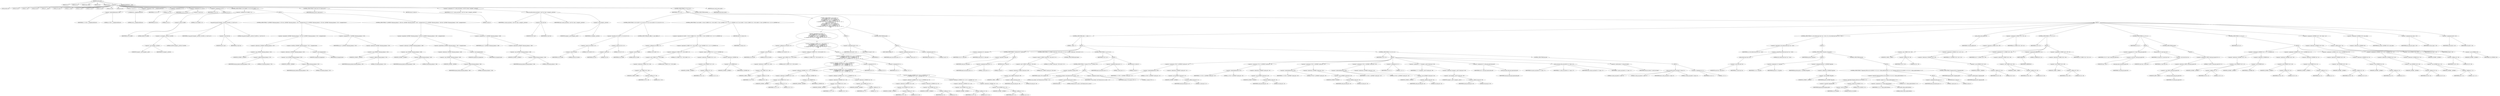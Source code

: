 digraph cache_insert {  
"1000114" [label = "(METHOD,cache_insert)" ]
"1000115" [label = "(PARAM,int a1)" ]
"1000116" [label = "(PARAM,int a2)" ]
"1000117" [label = "(PARAM,time_t time1)" ]
"1000118" [label = "(PARAM,int a4)" ]
"1000119" [label = "(PARAM,int a5)" ]
"1000120" [label = "(BLOCK,,)" ]
"1000121" [label = "(LOCAL,result: int)" ]
"1000122" [label = "(LOCAL,v6: int)" ]
"1000123" [label = "(LOCAL,v7: int)" ]
"1000124" [label = "(LOCAL,v8: int)" ]
"1000125" [label = "(LOCAL,v9: __int16)" ]
"1000126" [label = "(LOCAL,v10: char *)" ]
"1000127" [label = "(LOCAL,v11: char)" ]
"1000128" [label = "(LOCAL,v12: int)" ]
"1000129" [label = "(LOCAL,v13: int)" ]
"1000130" [label = "(LOCAL,v14: int)" ]
"1000131" [label = "(LOCAL,v15: int)" ]
"1000132" [label = "(LOCAL,v16: int)" ]
"1000133" [label = "(LOCAL,v17: int [ 7 ])" ]
"1000134" [label = "(<operator>.assignment,v17[4] = __readgsdword(0x14u))" ]
"1000135" [label = "(<operator>.indirectIndexAccess,v17[4])" ]
"1000136" [label = "(IDENTIFIER,v17,v17[4] = __readgsdword(0x14u))" ]
"1000137" [label = "(LITERAL,4,v17[4] = __readgsdword(0x14u))" ]
"1000138" [label = "(__readgsdword,__readgsdword(0x14u))" ]
"1000139" [label = "(LITERAL,0x14u,__readgsdword(0x14u))" ]
"1000140" [label = "(<operator>.assignment,v12 = 0)" ]
"1000141" [label = "(IDENTIFIER,v12,v12 = 0)" ]
"1000142" [label = "(LITERAL,0,v12 = 0)" ]
"1000143" [label = "(<operator>.assignment,v13 = a5 & 4)" ]
"1000144" [label = "(IDENTIFIER,v13,v13 = a5 & 4)" ]
"1000145" [label = "(<operator>.and,a5 & 4)" ]
"1000146" [label = "(IDENTIFIER,a5,a5 & 4)" ]
"1000147" [label = "(LITERAL,4,a5 & 4)" ]
"1000148" [label = "(<operator>.assignment,v14 = 0)" ]
"1000149" [label = "(IDENTIFIER,v14,v14 = 0)" ]
"1000150" [label = "(LITERAL,0,v14 = 0)" ]
"1000151" [label = "(CONTROL_STRUCTURE,if ( (a5 & 0x980) != 0 ),if ( (a5 & 0x980) != 0 ))" ]
"1000152" [label = "(<operator>.notEquals,(a5 & 0x980) != 0)" ]
"1000153" [label = "(<operator>.and,a5 & 0x980)" ]
"1000154" [label = "(IDENTIFIER,a5,a5 & 0x980)" ]
"1000155" [label = "(LITERAL,0x980,a5 & 0x980)" ]
"1000156" [label = "(LITERAL,0,(a5 & 0x980) != 0)" ]
"1000157" [label = "(BLOCK,,)" ]
"1000158" [label = "(log_query,log_query((unsigned __int16)a5 | 0x10000, a1, (void *)a2, 0))" ]
"1000159" [label = "(<operator>.or,(unsigned __int16)a5 | 0x10000)" ]
"1000160" [label = "(<operator>.cast,(unsigned __int16)a5)" ]
"1000161" [label = "(UNKNOWN,unsigned __int16,unsigned __int16)" ]
"1000162" [label = "(IDENTIFIER,a5,(unsigned __int16)a5)" ]
"1000163" [label = "(LITERAL,0x10000,(unsigned __int16)a5 | 0x10000)" ]
"1000164" [label = "(IDENTIFIER,a1,log_query((unsigned __int16)a5 | 0x10000, a1, (void *)a2, 0))" ]
"1000165" [label = "(<operator>.cast,(void *)a2)" ]
"1000166" [label = "(UNKNOWN,void *,void *)" ]
"1000167" [label = "(IDENTIFIER,a2,(void *)a2)" ]
"1000168" [label = "(LITERAL,0,log_query((unsigned __int16)a5 | 0x10000, a1, (void *)a2, 0))" ]
"1000169" [label = "(CONTROL_STRUCTURE,if ( *(_DWORD *)(dnsmasq_daemon + 252) && *(_DWORD *)(dnsmasq_daemon + 252) < (unsigned int)a4 ),if ( *(_DWORD *)(dnsmasq_daemon + 252) && *(_DWORD *)(dnsmasq_daemon + 252) < (unsigned int)a4 ))" ]
"1000170" [label = "(<operator>.logicalAnd,*(_DWORD *)(dnsmasq_daemon + 252) && *(_DWORD *)(dnsmasq_daemon + 252) < (unsigned int)a4)" ]
"1000171" [label = "(<operator>.indirection,*(_DWORD *)(dnsmasq_daemon + 252))" ]
"1000172" [label = "(<operator>.cast,(_DWORD *)(dnsmasq_daemon + 252))" ]
"1000173" [label = "(UNKNOWN,_DWORD *,_DWORD *)" ]
"1000174" [label = "(<operator>.addition,dnsmasq_daemon + 252)" ]
"1000175" [label = "(IDENTIFIER,dnsmasq_daemon,dnsmasq_daemon + 252)" ]
"1000176" [label = "(LITERAL,252,dnsmasq_daemon + 252)" ]
"1000177" [label = "(<operator>.lessThan,*(_DWORD *)(dnsmasq_daemon + 252) < (unsigned int)a4)" ]
"1000178" [label = "(<operator>.indirection,*(_DWORD *)(dnsmasq_daemon + 252))" ]
"1000179" [label = "(<operator>.cast,(_DWORD *)(dnsmasq_daemon + 252))" ]
"1000180" [label = "(UNKNOWN,_DWORD *,_DWORD *)" ]
"1000181" [label = "(<operator>.addition,dnsmasq_daemon + 252)" ]
"1000182" [label = "(IDENTIFIER,dnsmasq_daemon,dnsmasq_daemon + 252)" ]
"1000183" [label = "(LITERAL,252,dnsmasq_daemon + 252)" ]
"1000184" [label = "(<operator>.cast,(unsigned int)a4)" ]
"1000185" [label = "(UNKNOWN,unsigned int,unsigned int)" ]
"1000186" [label = "(IDENTIFIER,a4,(unsigned int)a4)" ]
"1000187" [label = "(<operator>.assignment,a4 = *(_DWORD *)(dnsmasq_daemon + 252))" ]
"1000188" [label = "(IDENTIFIER,a4,a4 = *(_DWORD *)(dnsmasq_daemon + 252))" ]
"1000189" [label = "(<operator>.indirection,*(_DWORD *)(dnsmasq_daemon + 252))" ]
"1000190" [label = "(<operator>.cast,(_DWORD *)(dnsmasq_daemon + 252))" ]
"1000191" [label = "(UNKNOWN,_DWORD *,_DWORD *)" ]
"1000192" [label = "(<operator>.addition,dnsmasq_daemon + 252)" ]
"1000193" [label = "(IDENTIFIER,dnsmasq_daemon,dnsmasq_daemon + 252)" ]
"1000194" [label = "(LITERAL,252,dnsmasq_daemon + 252)" ]
"1000195" [label = "(CONTROL_STRUCTURE,if ( *(_DWORD *)(dnsmasq_daemon + 248) && *(_DWORD *)(dnsmasq_daemon + 248) > (unsigned int)a4 ),if ( *(_DWORD *)(dnsmasq_daemon + 248) && *(_DWORD *)(dnsmasq_daemon + 248) > (unsigned int)a4 ))" ]
"1000196" [label = "(<operator>.logicalAnd,*(_DWORD *)(dnsmasq_daemon + 248) && *(_DWORD *)(dnsmasq_daemon + 248) > (unsigned int)a4)" ]
"1000197" [label = "(<operator>.indirection,*(_DWORD *)(dnsmasq_daemon + 248))" ]
"1000198" [label = "(<operator>.cast,(_DWORD *)(dnsmasq_daemon + 248))" ]
"1000199" [label = "(UNKNOWN,_DWORD *,_DWORD *)" ]
"1000200" [label = "(<operator>.addition,dnsmasq_daemon + 248)" ]
"1000201" [label = "(IDENTIFIER,dnsmasq_daemon,dnsmasq_daemon + 248)" ]
"1000202" [label = "(LITERAL,248,dnsmasq_daemon + 248)" ]
"1000203" [label = "(<operator>.greaterThan,*(_DWORD *)(dnsmasq_daemon + 248) > (unsigned int)a4)" ]
"1000204" [label = "(<operator>.indirection,*(_DWORD *)(dnsmasq_daemon + 248))" ]
"1000205" [label = "(<operator>.cast,(_DWORD *)(dnsmasq_daemon + 248))" ]
"1000206" [label = "(UNKNOWN,_DWORD *,_DWORD *)" ]
"1000207" [label = "(<operator>.addition,dnsmasq_daemon + 248)" ]
"1000208" [label = "(IDENTIFIER,dnsmasq_daemon,dnsmasq_daemon + 248)" ]
"1000209" [label = "(LITERAL,248,dnsmasq_daemon + 248)" ]
"1000210" [label = "(<operator>.cast,(unsigned int)a4)" ]
"1000211" [label = "(UNKNOWN,unsigned int,unsigned int)" ]
"1000212" [label = "(IDENTIFIER,a4,(unsigned int)a4)" ]
"1000213" [label = "(<operator>.assignment,a4 = *(_DWORD *)(dnsmasq_daemon + 248))" ]
"1000214" [label = "(IDENTIFIER,a4,a4 = *(_DWORD *)(dnsmasq_daemon + 248))" ]
"1000215" [label = "(<operator>.indirection,*(_DWORD *)(dnsmasq_daemon + 248))" ]
"1000216" [label = "(<operator>.cast,(_DWORD *)(dnsmasq_daemon + 248))" ]
"1000217" [label = "(UNKNOWN,_DWORD *,_DWORD *)" ]
"1000218" [label = "(<operator>.addition,dnsmasq_daemon + 248)" ]
"1000219" [label = "(IDENTIFIER,dnsmasq_daemon,dnsmasq_daemon + 248)" ]
"1000220" [label = "(LITERAL,248,dnsmasq_daemon + 248)" ]
"1000221" [label = "(CONTROL_STRUCTURE,if ( insert_error ),if ( insert_error ))" ]
"1000222" [label = "(IDENTIFIER,insert_error,if ( insert_error ))" ]
"1000223" [label = "(RETURN,return 0;,return 0;)" ]
"1000224" [label = "(LITERAL,0,return 0;)" ]
"1000225" [label = "(<operator>.assignment,v15 = cache_scan_free(a1, (void *)a2, time1, (unsigned __int16)a5))" ]
"1000226" [label = "(IDENTIFIER,v15,v15 = cache_scan_free(a1, (void *)a2, time1, (unsigned __int16)a5))" ]
"1000227" [label = "(cache_scan_free,cache_scan_free(a1, (void *)a2, time1, (unsigned __int16)a5))" ]
"1000228" [label = "(IDENTIFIER,a1,cache_scan_free(a1, (void *)a2, time1, (unsigned __int16)a5))" ]
"1000229" [label = "(<operator>.cast,(void *)a2)" ]
"1000230" [label = "(UNKNOWN,void *,void *)" ]
"1000231" [label = "(IDENTIFIER,a2,(void *)a2)" ]
"1000232" [label = "(IDENTIFIER,time1,cache_scan_free(a1, (void *)a2, time1, (unsigned __int16)a5))" ]
"1000233" [label = "(<operator>.cast,(unsigned __int16)a5)" ]
"1000234" [label = "(UNKNOWN,unsigned __int16,unsigned __int16)" ]
"1000235" [label = "(IDENTIFIER,a5,(unsigned __int16)a5)" ]
"1000236" [label = "(CONTROL_STRUCTURE,if ( v15 ),if ( v15 ))" ]
"1000237" [label = "(IDENTIFIER,v15,if ( v15 ))" ]
"1000238" [label = "(BLOCK,,)" ]
"1000239" [label = "(CONTROL_STRUCTURE,if ( (a5 & 0x180) == 0 || (a5 & 8) == 0 ),if ( (a5 & 0x180) == 0 || (a5 & 8) == 0 ))" ]
"1000240" [label = "(<operator>.logicalOr,(a5 & 0x180) == 0 || (a5 & 8) == 0)" ]
"1000241" [label = "(<operator>.equals,(a5 & 0x180) == 0)" ]
"1000242" [label = "(<operator>.and,a5 & 0x180)" ]
"1000243" [label = "(IDENTIFIER,a5,a5 & 0x180)" ]
"1000244" [label = "(LITERAL,0x180,a5 & 0x180)" ]
"1000245" [label = "(LITERAL,0,(a5 & 0x180) == 0)" ]
"1000246" [label = "(<operator>.equals,(a5 & 8) == 0)" ]
"1000247" [label = "(<operator>.and,a5 & 8)" ]
"1000248" [label = "(IDENTIFIER,a5,a5 & 8)" ]
"1000249" [label = "(LITERAL,8,a5 & 8)" ]
"1000250" [label = "(LITERAL,0,(a5 & 8) == 0)" ]
"1000251" [label = "(CONTROL_STRUCTURE,goto LABEL_27;,goto LABEL_27;)" ]
"1000252" [label = "(CONTROL_STRUCTURE,if ( (a5 & 0x80) != 0 && (*(_WORD *)(v15 + 36) & 0x80) != 0 && *(_DWORD *)(v15 + 12) == *(_DWORD *)a2 ),if ( (a5 & 0x80) != 0 && (*(_WORD *)(v15 + 36) & 0x80) != 0 && *(_DWORD *)(v15 + 12) == *(_DWORD *)a2 ))" ]
"1000253" [label = "(<operator>.logicalAnd,(a5 & 0x80) != 0 && (*(_WORD *)(v15 + 36) & 0x80) != 0 && *(_DWORD *)(v15 + 12) == *(_DWORD *)a2)" ]
"1000254" [label = "(<operator>.notEquals,(a5 & 0x80) != 0)" ]
"1000255" [label = "(<operator>.and,a5 & 0x80)" ]
"1000256" [label = "(IDENTIFIER,a5,a5 & 0x80)" ]
"1000257" [label = "(LITERAL,0x80,a5 & 0x80)" ]
"1000258" [label = "(LITERAL,0,(a5 & 0x80) != 0)" ]
"1000259" [label = "(<operator>.logicalAnd,(*(_WORD *)(v15 + 36) & 0x80) != 0 && *(_DWORD *)(v15 + 12) == *(_DWORD *)a2)" ]
"1000260" [label = "(<operator>.notEquals,(*(_WORD *)(v15 + 36) & 0x80) != 0)" ]
"1000261" [label = "(<operator>.and,*(_WORD *)(v15 + 36) & 0x80)" ]
"1000262" [label = "(<operator>.indirection,*(_WORD *)(v15 + 36))" ]
"1000263" [label = "(<operator>.cast,(_WORD *)(v15 + 36))" ]
"1000264" [label = "(UNKNOWN,_WORD *,_WORD *)" ]
"1000265" [label = "(<operator>.addition,v15 + 36)" ]
"1000266" [label = "(IDENTIFIER,v15,v15 + 36)" ]
"1000267" [label = "(LITERAL,36,v15 + 36)" ]
"1000268" [label = "(LITERAL,0x80,*(_WORD *)(v15 + 36) & 0x80)" ]
"1000269" [label = "(LITERAL,0,(*(_WORD *)(v15 + 36) & 0x80) != 0)" ]
"1000270" [label = "(<operator>.equals,*(_DWORD *)(v15 + 12) == *(_DWORD *)a2)" ]
"1000271" [label = "(<operator>.indirection,*(_DWORD *)(v15 + 12))" ]
"1000272" [label = "(<operator>.cast,(_DWORD *)(v15 + 12))" ]
"1000273" [label = "(UNKNOWN,_DWORD *,_DWORD *)" ]
"1000274" [label = "(<operator>.addition,v15 + 12)" ]
"1000275" [label = "(IDENTIFIER,v15,v15 + 12)" ]
"1000276" [label = "(LITERAL,12,v15 + 12)" ]
"1000277" [label = "(<operator>.indirection,*(_DWORD *)a2)" ]
"1000278" [label = "(<operator>.cast,(_DWORD *)a2)" ]
"1000279" [label = "(UNKNOWN,_DWORD *,_DWORD *)" ]
"1000280" [label = "(IDENTIFIER,a2,(_DWORD *)a2)" ]
"1000281" [label = "(RETURN,return v15;,return v15;)" ]
"1000282" [label = "(IDENTIFIER,v15,return v15;)" ]
"1000283" [label = "(CONTROL_STRUCTURE,if ( (a5 & 0x100) != 0\n      && (*(_WORD *)(v15 + 36) & 0x100) != 0\n      && (*(_DWORD *)(v15 + 12) != *(_DWORD *)a2\n       || *(_DWORD *)(v15 + 16) != *(_DWORD *)(a2 + 4)\n       || *(_DWORD *)(v15 + 20) != *(_DWORD *)(a2 + 8)\n       || *(_DWORD *)(v15 + 24) != *(_DWORD *)(a2 + 12) ? (v6 = 0) : (v6 = 1),\n          v6) ),if ( (a5 & 0x100) != 0\n      && (*(_WORD *)(v15 + 36) & 0x100) != 0\n      && (*(_DWORD *)(v15 + 12) != *(_DWORD *)a2\n       || *(_DWORD *)(v15 + 16) != *(_DWORD *)(a2 + 4)\n       || *(_DWORD *)(v15 + 20) != *(_DWORD *)(a2 + 8)\n       || *(_DWORD *)(v15 + 24) != *(_DWORD *)(a2 + 12) ? (v6 = 0) : (v6 = 1),\n          v6) ))" ]
"1000284" [label = "(<operator>.logicalAnd,(a5 & 0x100) != 0\n      && (*(_WORD *)(v15 + 36) & 0x100) != 0\n      && (*(_DWORD *)(v15 + 12) != *(_DWORD *)a2\n       || *(_DWORD *)(v15 + 16) != *(_DWORD *)(a2 + 4)\n       || *(_DWORD *)(v15 + 20) != *(_DWORD *)(a2 + 8)\n       || *(_DWORD *)(v15 + 24) != *(_DWORD *)(a2 + 12) ? (v6 = 0) : (v6 = 1),\n          v6))" ]
"1000285" [label = "(<operator>.notEquals,(a5 & 0x100) != 0)" ]
"1000286" [label = "(<operator>.and,a5 & 0x100)" ]
"1000287" [label = "(IDENTIFIER,a5,a5 & 0x100)" ]
"1000288" [label = "(LITERAL,0x100,a5 & 0x100)" ]
"1000289" [label = "(LITERAL,0,(a5 & 0x100) != 0)" ]
"1000290" [label = "(<operator>.logicalAnd,(*(_WORD *)(v15 + 36) & 0x100) != 0\n      && (*(_DWORD *)(v15 + 12) != *(_DWORD *)a2\n       || *(_DWORD *)(v15 + 16) != *(_DWORD *)(a2 + 4)\n       || *(_DWORD *)(v15 + 20) != *(_DWORD *)(a2 + 8)\n       || *(_DWORD *)(v15 + 24) != *(_DWORD *)(a2 + 12) ? (v6 = 0) : (v6 = 1),\n          v6))" ]
"1000291" [label = "(<operator>.notEquals,(*(_WORD *)(v15 + 36) & 0x100) != 0)" ]
"1000292" [label = "(<operator>.and,*(_WORD *)(v15 + 36) & 0x100)" ]
"1000293" [label = "(<operator>.indirection,*(_WORD *)(v15 + 36))" ]
"1000294" [label = "(<operator>.cast,(_WORD *)(v15 + 36))" ]
"1000295" [label = "(UNKNOWN,_WORD *,_WORD *)" ]
"1000296" [label = "(<operator>.addition,v15 + 36)" ]
"1000297" [label = "(IDENTIFIER,v15,v15 + 36)" ]
"1000298" [label = "(LITERAL,36,v15 + 36)" ]
"1000299" [label = "(LITERAL,0x100,*(_WORD *)(v15 + 36) & 0x100)" ]
"1000300" [label = "(LITERAL,0,(*(_WORD *)(v15 + 36) & 0x100) != 0)" ]
"1000301" [label = "(BLOCK,,)" ]
"1000302" [label = "(<operator>.conditional,*(_DWORD *)(v15 + 12) != *(_DWORD *)a2\n       || *(_DWORD *)(v15 + 16) != *(_DWORD *)(a2 + 4)\n       || *(_DWORD *)(v15 + 20) != *(_DWORD *)(a2 + 8)\n       || *(_DWORD *)(v15 + 24) != *(_DWORD *)(a2 + 12) ? (v6 = 0) : (v6 = 1))" ]
"1000303" [label = "(<operator>.logicalOr,*(_DWORD *)(v15 + 12) != *(_DWORD *)a2\n       || *(_DWORD *)(v15 + 16) != *(_DWORD *)(a2 + 4)\n       || *(_DWORD *)(v15 + 20) != *(_DWORD *)(a2 + 8)\n       || *(_DWORD *)(v15 + 24) != *(_DWORD *)(a2 + 12))" ]
"1000304" [label = "(<operator>.notEquals,*(_DWORD *)(v15 + 12) != *(_DWORD *)a2)" ]
"1000305" [label = "(<operator>.indirection,*(_DWORD *)(v15 + 12))" ]
"1000306" [label = "(<operator>.cast,(_DWORD *)(v15 + 12))" ]
"1000307" [label = "(UNKNOWN,_DWORD *,_DWORD *)" ]
"1000308" [label = "(<operator>.addition,v15 + 12)" ]
"1000309" [label = "(IDENTIFIER,v15,v15 + 12)" ]
"1000310" [label = "(LITERAL,12,v15 + 12)" ]
"1000311" [label = "(<operator>.indirection,*(_DWORD *)a2)" ]
"1000312" [label = "(<operator>.cast,(_DWORD *)a2)" ]
"1000313" [label = "(UNKNOWN,_DWORD *,_DWORD *)" ]
"1000314" [label = "(IDENTIFIER,a2,(_DWORD *)a2)" ]
"1000315" [label = "(<operator>.logicalOr,*(_DWORD *)(v15 + 16) != *(_DWORD *)(a2 + 4)\n       || *(_DWORD *)(v15 + 20) != *(_DWORD *)(a2 + 8)\n       || *(_DWORD *)(v15 + 24) != *(_DWORD *)(a2 + 12))" ]
"1000316" [label = "(<operator>.notEquals,*(_DWORD *)(v15 + 16) != *(_DWORD *)(a2 + 4))" ]
"1000317" [label = "(<operator>.indirection,*(_DWORD *)(v15 + 16))" ]
"1000318" [label = "(<operator>.cast,(_DWORD *)(v15 + 16))" ]
"1000319" [label = "(UNKNOWN,_DWORD *,_DWORD *)" ]
"1000320" [label = "(<operator>.addition,v15 + 16)" ]
"1000321" [label = "(IDENTIFIER,v15,v15 + 16)" ]
"1000322" [label = "(LITERAL,16,v15 + 16)" ]
"1000323" [label = "(<operator>.indirection,*(_DWORD *)(a2 + 4))" ]
"1000324" [label = "(<operator>.cast,(_DWORD *)(a2 + 4))" ]
"1000325" [label = "(UNKNOWN,_DWORD *,_DWORD *)" ]
"1000326" [label = "(<operator>.addition,a2 + 4)" ]
"1000327" [label = "(IDENTIFIER,a2,a2 + 4)" ]
"1000328" [label = "(LITERAL,4,a2 + 4)" ]
"1000329" [label = "(<operator>.logicalOr,*(_DWORD *)(v15 + 20) != *(_DWORD *)(a2 + 8)\n       || *(_DWORD *)(v15 + 24) != *(_DWORD *)(a2 + 12))" ]
"1000330" [label = "(<operator>.notEquals,*(_DWORD *)(v15 + 20) != *(_DWORD *)(a2 + 8))" ]
"1000331" [label = "(<operator>.indirection,*(_DWORD *)(v15 + 20))" ]
"1000332" [label = "(<operator>.cast,(_DWORD *)(v15 + 20))" ]
"1000333" [label = "(UNKNOWN,_DWORD *,_DWORD *)" ]
"1000334" [label = "(<operator>.addition,v15 + 20)" ]
"1000335" [label = "(IDENTIFIER,v15,v15 + 20)" ]
"1000336" [label = "(LITERAL,20,v15 + 20)" ]
"1000337" [label = "(<operator>.indirection,*(_DWORD *)(a2 + 8))" ]
"1000338" [label = "(<operator>.cast,(_DWORD *)(a2 + 8))" ]
"1000339" [label = "(UNKNOWN,_DWORD *,_DWORD *)" ]
"1000340" [label = "(<operator>.addition,a2 + 8)" ]
"1000341" [label = "(IDENTIFIER,a2,a2 + 8)" ]
"1000342" [label = "(LITERAL,8,a2 + 8)" ]
"1000343" [label = "(<operator>.notEquals,*(_DWORD *)(v15 + 24) != *(_DWORD *)(a2 + 12))" ]
"1000344" [label = "(<operator>.indirection,*(_DWORD *)(v15 + 24))" ]
"1000345" [label = "(<operator>.cast,(_DWORD *)(v15 + 24))" ]
"1000346" [label = "(UNKNOWN,_DWORD *,_DWORD *)" ]
"1000347" [label = "(<operator>.addition,v15 + 24)" ]
"1000348" [label = "(IDENTIFIER,v15,v15 + 24)" ]
"1000349" [label = "(LITERAL,24,v15 + 24)" ]
"1000350" [label = "(<operator>.indirection,*(_DWORD *)(a2 + 12))" ]
"1000351" [label = "(<operator>.cast,(_DWORD *)(a2 + 12))" ]
"1000352" [label = "(UNKNOWN,_DWORD *,_DWORD *)" ]
"1000353" [label = "(<operator>.addition,a2 + 12)" ]
"1000354" [label = "(IDENTIFIER,a2,a2 + 12)" ]
"1000355" [label = "(LITERAL,12,a2 + 12)" ]
"1000356" [label = "(<operator>.assignment,v6 = 0)" ]
"1000357" [label = "(IDENTIFIER,v6,v6 = 0)" ]
"1000358" [label = "(LITERAL,0,v6 = 0)" ]
"1000359" [label = "(<operator>.assignment,v6 = 1)" ]
"1000360" [label = "(IDENTIFIER,v6,v6 = 1)" ]
"1000361" [label = "(LITERAL,1,v6 = 1)" ]
"1000362" [label = "(IDENTIFIER,v6,)" ]
"1000363" [label = "(BLOCK,,)" ]
"1000364" [label = "(<operator>.assignment,result = v15)" ]
"1000365" [label = "(IDENTIFIER,result,result = v15)" ]
"1000366" [label = "(IDENTIFIER,v15,result = v15)" ]
"1000367" [label = "(CONTROL_STRUCTURE,else,else)" ]
"1000368" [label = "(BLOCK,,)" ]
"1000369" [label = "(JUMP_TARGET,LABEL_27)" ]
"1000370" [label = "(<operator>.assignment,insert_error = 1)" ]
"1000371" [label = "(IDENTIFIER,insert_error,insert_error = 1)" ]
"1000372" [label = "(LITERAL,1,insert_error = 1)" ]
"1000373" [label = "(<operator>.assignment,result = 0)" ]
"1000374" [label = "(IDENTIFIER,result,result = 0)" ]
"1000375" [label = "(LITERAL,0,result = 0)" ]
"1000376" [label = "(CONTROL_STRUCTURE,else,else)" ]
"1000377" [label = "(BLOCK,,)" ]
"1000378" [label = "(CONTROL_STRUCTURE,while ( 1 ),while ( 1 ))" ]
"1000379" [label = "(LITERAL,1,while ( 1 ))" ]
"1000380" [label = "(BLOCK,,)" ]
"1000381" [label = "(<operator>.assignment,v16 = cache_tail)" ]
"1000382" [label = "(IDENTIFIER,v16,v16 = cache_tail)" ]
"1000383" [label = "(IDENTIFIER,cache_tail,v16 = cache_tail)" ]
"1000384" [label = "(CONTROL_STRUCTURE,if ( !cache_tail ),if ( !cache_tail ))" ]
"1000385" [label = "(<operator>.logicalNot,!cache_tail)" ]
"1000386" [label = "(IDENTIFIER,cache_tail,!cache_tail)" ]
"1000387" [label = "(BLOCK,,)" ]
"1000388" [label = "(<operator>.assignment,insert_error = 1)" ]
"1000389" [label = "(IDENTIFIER,insert_error,insert_error = 1)" ]
"1000390" [label = "(LITERAL,1,insert_error = 1)" ]
"1000391" [label = "(RETURN,return 0;,return 0;)" ]
"1000392" [label = "(LITERAL,0,return 0;)" ]
"1000393" [label = "(CONTROL_STRUCTURE,if ( (*(_WORD *)(cache_tail + 36) & 0xC) == 0 ),if ( (*(_WORD *)(cache_tail + 36) & 0xC) == 0 ))" ]
"1000394" [label = "(<operator>.equals,(*(_WORD *)(cache_tail + 36) & 0xC) == 0)" ]
"1000395" [label = "(<operator>.and,*(_WORD *)(cache_tail + 36) & 0xC)" ]
"1000396" [label = "(<operator>.indirection,*(_WORD *)(cache_tail + 36))" ]
"1000397" [label = "(<operator>.cast,(_WORD *)(cache_tail + 36))" ]
"1000398" [label = "(UNKNOWN,_WORD *,_WORD *)" ]
"1000399" [label = "(<operator>.addition,cache_tail + 36)" ]
"1000400" [label = "(IDENTIFIER,cache_tail,cache_tail + 36)" ]
"1000401" [label = "(LITERAL,36,cache_tail + 36)" ]
"1000402" [label = "(LITERAL,0xC,*(_WORD *)(cache_tail + 36) & 0xC)" ]
"1000403" [label = "(LITERAL,0,(*(_WORD *)(cache_tail + 36) & 0xC) == 0)" ]
"1000404" [label = "(CONTROL_STRUCTURE,break;,break;)" ]
"1000405" [label = "(CONTROL_STRUCTURE,if ( v14 ),if ( v14 ))" ]
"1000406" [label = "(IDENTIFIER,v14,if ( v14 ))" ]
"1000407" [label = "(BLOCK,,)" ]
"1000408" [label = "(CONTROL_STRUCTURE,if ( !warned_7378 ),if ( !warned_7378 ))" ]
"1000409" [label = "(<operator>.logicalNot,!warned_7378)" ]
"1000410" [label = "(IDENTIFIER,warned_7378,!warned_7378)" ]
"1000411" [label = "(BLOCK,,)" ]
"1000412" [label = "(my_syslog,my_syslog(3, (int)\"Internal error in cache.\", v11))" ]
"1000413" [label = "(LITERAL,3,my_syslog(3, (int)\"Internal error in cache.\", v11))" ]
"1000414" [label = "(<operator>.cast,(int)\"Internal error in cache.\")" ]
"1000415" [label = "(UNKNOWN,int,int)" ]
"1000416" [label = "(LITERAL,\"Internal error in cache.\",(int)\"Internal error in cache.\")" ]
"1000417" [label = "(IDENTIFIER,v11,my_syslog(3, (int)\"Internal error in cache.\", v11))" ]
"1000418" [label = "(<operator>.assignment,warned_7378 = 1)" ]
"1000419" [label = "(IDENTIFIER,warned_7378,warned_7378 = 1)" ]
"1000420" [label = "(LITERAL,1,warned_7378 = 1)" ]
"1000421" [label = "(<operator>.assignment,insert_error = 1)" ]
"1000422" [label = "(IDENTIFIER,insert_error,insert_error = 1)" ]
"1000423" [label = "(LITERAL,1,insert_error = 1)" ]
"1000424" [label = "(RETURN,return 0;,return 0;)" ]
"1000425" [label = "(LITERAL,0,return 0;)" ]
"1000426" [label = "(CONTROL_STRUCTURE,if ( v13 ),if ( v13 ))" ]
"1000427" [label = "(IDENTIFIER,v13,if ( v13 ))" ]
"1000428" [label = "(BLOCK,,)" ]
"1000429" [label = "(<operator>.assignment,v17[0] = *(_DWORD *)(cache_tail + 12))" ]
"1000430" [label = "(<operator>.indirectIndexAccess,v17[0])" ]
"1000431" [label = "(IDENTIFIER,v17,v17[0] = *(_DWORD *)(cache_tail + 12))" ]
"1000432" [label = "(LITERAL,0,v17[0] = *(_DWORD *)(cache_tail + 12))" ]
"1000433" [label = "(<operator>.indirection,*(_DWORD *)(cache_tail + 12))" ]
"1000434" [label = "(<operator>.cast,(_DWORD *)(cache_tail + 12))" ]
"1000435" [label = "(UNKNOWN,_DWORD *,_DWORD *)" ]
"1000436" [label = "(<operator>.addition,cache_tail + 12)" ]
"1000437" [label = "(IDENTIFIER,cache_tail,cache_tail + 12)" ]
"1000438" [label = "(LITERAL,12,cache_tail + 12)" ]
"1000439" [label = "(<operator>.assignment,v17[1] = *(_DWORD *)(cache_tail + 16))" ]
"1000440" [label = "(<operator>.indirectIndexAccess,v17[1])" ]
"1000441" [label = "(IDENTIFIER,v17,v17[1] = *(_DWORD *)(cache_tail + 16))" ]
"1000442" [label = "(LITERAL,1,v17[1] = *(_DWORD *)(cache_tail + 16))" ]
"1000443" [label = "(<operator>.indirection,*(_DWORD *)(cache_tail + 16))" ]
"1000444" [label = "(<operator>.cast,(_DWORD *)(cache_tail + 16))" ]
"1000445" [label = "(UNKNOWN,_DWORD *,_DWORD *)" ]
"1000446" [label = "(<operator>.addition,cache_tail + 16)" ]
"1000447" [label = "(IDENTIFIER,cache_tail,cache_tail + 16)" ]
"1000448" [label = "(LITERAL,16,cache_tail + 16)" ]
"1000449" [label = "(<operator>.assignment,v17[2] = *(_DWORD *)(cache_tail + 20))" ]
"1000450" [label = "(<operator>.indirectIndexAccess,v17[2])" ]
"1000451" [label = "(IDENTIFIER,v17,v17[2] = *(_DWORD *)(cache_tail + 20))" ]
"1000452" [label = "(LITERAL,2,v17[2] = *(_DWORD *)(cache_tail + 20))" ]
"1000453" [label = "(<operator>.indirection,*(_DWORD *)(cache_tail + 20))" ]
"1000454" [label = "(<operator>.cast,(_DWORD *)(cache_tail + 20))" ]
"1000455" [label = "(UNKNOWN,_DWORD *,_DWORD *)" ]
"1000456" [label = "(<operator>.addition,cache_tail + 20)" ]
"1000457" [label = "(IDENTIFIER,cache_tail,cache_tail + 20)" ]
"1000458" [label = "(LITERAL,20,cache_tail + 20)" ]
"1000459" [label = "(<operator>.assignment,v17[3] = *(_DWORD *)(cache_tail + 24))" ]
"1000460" [label = "(<operator>.indirectIndexAccess,v17[3])" ]
"1000461" [label = "(IDENTIFIER,v17,v17[3] = *(_DWORD *)(cache_tail + 24))" ]
"1000462" [label = "(LITERAL,3,v17[3] = *(_DWORD *)(cache_tail + 24))" ]
"1000463" [label = "(<operator>.indirection,*(_DWORD *)(cache_tail + 24))" ]
"1000464" [label = "(<operator>.cast,(_DWORD *)(cache_tail + 24))" ]
"1000465" [label = "(UNKNOWN,_DWORD *,_DWORD *)" ]
"1000466" [label = "(<operator>.addition,cache_tail + 24)" ]
"1000467" [label = "(IDENTIFIER,cache_tail,cache_tail + 24)" ]
"1000468" [label = "(LITERAL,24,cache_tail + 24)" ]
"1000469" [label = "(<operator>.assignment,v14 = 1)" ]
"1000470" [label = "(IDENTIFIER,v14,v14 = 1)" ]
"1000471" [label = "(LITERAL,1,v14 = 1)" ]
"1000472" [label = "(<operator>.assignment,v7 = *(unsigned __int16 *)(cache_tail + 36))" ]
"1000473" [label = "(IDENTIFIER,v7,v7 = *(unsigned __int16 *)(cache_tail + 36))" ]
"1000474" [label = "(<operator>.indirection,*(unsigned __int16 *)(cache_tail + 36))" ]
"1000475" [label = "(<operator>.cast,(unsigned __int16 *)(cache_tail + 36))" ]
"1000476" [label = "(UNKNOWN,unsigned __int16 *,unsigned __int16 *)" ]
"1000477" [label = "(<operator>.addition,cache_tail + 36)" ]
"1000478" [label = "(IDENTIFIER,cache_tail,cache_tail + 36)" ]
"1000479" [label = "(LITERAL,36,cache_tail + 36)" ]
"1000480" [label = "(<operator>.assignment,v8 = cache_get_name(cache_tail))" ]
"1000481" [label = "(IDENTIFIER,v8,v8 = cache_get_name(cache_tail))" ]
"1000482" [label = "(cache_get_name,cache_get_name(cache_tail))" ]
"1000483" [label = "(IDENTIFIER,cache_tail,cache_get_name(cache_tail))" ]
"1000484" [label = "(cache_scan_free,cache_scan_free(v8, v17, time1, v7))" ]
"1000485" [label = "(IDENTIFIER,v8,cache_scan_free(v8, v17, time1, v7))" ]
"1000486" [label = "(IDENTIFIER,v17,cache_scan_free(v8, v17, time1, v7))" ]
"1000487" [label = "(IDENTIFIER,time1,cache_scan_free(v8, v17, time1, v7))" ]
"1000488" [label = "(IDENTIFIER,v7,cache_scan_free(v8, v17, time1, v7))" ]
"1000489" [label = "(<operator>.preIncrement,++cache_live_freed)" ]
"1000490" [label = "(IDENTIFIER,cache_live_freed,++cache_live_freed)" ]
"1000491" [label = "(CONTROL_STRUCTURE,else,else)" ]
"1000492" [label = "(BLOCK,,)" ]
"1000493" [label = "(cache_scan_free,cache_scan_free(0, 0, time1, 0))" ]
"1000494" [label = "(LITERAL,0,cache_scan_free(0, 0, time1, 0))" ]
"1000495" [label = "(LITERAL,0,cache_scan_free(0, 0, time1, 0))" ]
"1000496" [label = "(IDENTIFIER,time1,cache_scan_free(0, 0, time1, 0))" ]
"1000497" [label = "(LITERAL,0,cache_scan_free(0, 0, time1, 0))" ]
"1000498" [label = "(<operator>.assignment,v13 = 1)" ]
"1000499" [label = "(IDENTIFIER,v13,v13 = 1)" ]
"1000500" [label = "(LITERAL,1,v13 = 1)" ]
"1000501" [label = "(CONTROL_STRUCTURE,if ( a1 && strlen((const char *)a1) > 0x31 ),if ( a1 && strlen((const char *)a1) > 0x31 ))" ]
"1000502" [label = "(<operator>.logicalAnd,a1 && strlen((const char *)a1) > 0x31)" ]
"1000503" [label = "(IDENTIFIER,a1,a1 && strlen((const char *)a1) > 0x31)" ]
"1000504" [label = "(<operator>.greaterThan,strlen((const char *)a1) > 0x31)" ]
"1000505" [label = "(strlen,strlen((const char *)a1))" ]
"1000506" [label = "(<operator>.cast,(const char *)a1)" ]
"1000507" [label = "(UNKNOWN,const char *,const char *)" ]
"1000508" [label = "(IDENTIFIER,a1,(const char *)a1)" ]
"1000509" [label = "(LITERAL,0x31,strlen((const char *)a1) > 0x31)" ]
"1000510" [label = "(BLOCK,,)" ]
"1000511" [label = "(CONTROL_STRUCTURE,if ( big_free ),if ( big_free ))" ]
"1000512" [label = "(IDENTIFIER,big_free,if ( big_free ))" ]
"1000513" [label = "(BLOCK,,)" ]
"1000514" [label = "(<operator>.assignment,v12 = big_free)" ]
"1000515" [label = "(IDENTIFIER,v12,v12 = big_free)" ]
"1000516" [label = "(IDENTIFIER,big_free,v12 = big_free)" ]
"1000517" [label = "(<operator>.assignment,big_free = *(_DWORD *)big_free)" ]
"1000518" [label = "(IDENTIFIER,big_free,big_free = *(_DWORD *)big_free)" ]
"1000519" [label = "(<operator>.indirection,*(_DWORD *)big_free)" ]
"1000520" [label = "(<operator>.cast,(_DWORD *)big_free)" ]
"1000521" [label = "(UNKNOWN,_DWORD *,_DWORD *)" ]
"1000522" [label = "(IDENTIFIER,big_free,(_DWORD *)big_free)" ]
"1000523" [label = "(CONTROL_STRUCTURE,else,else)" ]
"1000524" [label = "(BLOCK,,)" ]
"1000525" [label = "(CONTROL_STRUCTURE,if ( !bignames_left && (a5 & 0x5000) == 0 || (v12 = whine_malloc(0x404u)) == 0 ),if ( !bignames_left && (a5 & 0x5000) == 0 || (v12 = whine_malloc(0x404u)) == 0 ))" ]
"1000526" [label = "(<operator>.logicalOr,!bignames_left && (a5 & 0x5000) == 0 || (v12 = whine_malloc(0x404u)) == 0)" ]
"1000527" [label = "(<operator>.logicalAnd,!bignames_left && (a5 & 0x5000) == 0)" ]
"1000528" [label = "(<operator>.logicalNot,!bignames_left)" ]
"1000529" [label = "(IDENTIFIER,bignames_left,!bignames_left)" ]
"1000530" [label = "(<operator>.equals,(a5 & 0x5000) == 0)" ]
"1000531" [label = "(<operator>.and,a5 & 0x5000)" ]
"1000532" [label = "(IDENTIFIER,a5,a5 & 0x5000)" ]
"1000533" [label = "(LITERAL,0x5000,a5 & 0x5000)" ]
"1000534" [label = "(LITERAL,0,(a5 & 0x5000) == 0)" ]
"1000535" [label = "(<operator>.equals,(v12 = whine_malloc(0x404u)) == 0)" ]
"1000536" [label = "(<operator>.assignment,v12 = whine_malloc(0x404u))" ]
"1000537" [label = "(IDENTIFIER,v12,v12 = whine_malloc(0x404u))" ]
"1000538" [label = "(whine_malloc,whine_malloc(0x404u))" ]
"1000539" [label = "(LITERAL,0x404u,whine_malloc(0x404u))" ]
"1000540" [label = "(LITERAL,0,(v12 = whine_malloc(0x404u)) == 0)" ]
"1000541" [label = "(BLOCK,,)" ]
"1000542" [label = "(<operator>.assignment,insert_error = 1)" ]
"1000543" [label = "(IDENTIFIER,insert_error,insert_error = 1)" ]
"1000544" [label = "(LITERAL,1,insert_error = 1)" ]
"1000545" [label = "(RETURN,return 0;,return 0;)" ]
"1000546" [label = "(LITERAL,0,return 0;)" ]
"1000547" [label = "(CONTROL_STRUCTURE,if ( bignames_left ),if ( bignames_left ))" ]
"1000548" [label = "(IDENTIFIER,bignames_left,if ( bignames_left ))" ]
"1000549" [label = "(<operator>.preDecrement,--bignames_left)" ]
"1000550" [label = "(IDENTIFIER,bignames_left,--bignames_left)" ]
"1000551" [label = "(cache_unlink,cache_unlink(v16))" ]
"1000552" [label = "(IDENTIFIER,v16,cache_unlink(v16))" ]
"1000553" [label = "(<operator>.assignment,*(_WORD *)(v16 + 36) = a5)" ]
"1000554" [label = "(<operator>.indirection,*(_WORD *)(v16 + 36))" ]
"1000555" [label = "(<operator>.cast,(_WORD *)(v16 + 36))" ]
"1000556" [label = "(UNKNOWN,_WORD *,_WORD *)" ]
"1000557" [label = "(<operator>.addition,v16 + 36)" ]
"1000558" [label = "(IDENTIFIER,v16,v16 + 36)" ]
"1000559" [label = "(LITERAL,36,v16 + 36)" ]
"1000560" [label = "(IDENTIFIER,a5,*(_WORD *)(v16 + 36) = a5)" ]
"1000561" [label = "(CONTROL_STRUCTURE,if ( v12 ),if ( v12 ))" ]
"1000562" [label = "(IDENTIFIER,v12,if ( v12 ))" ]
"1000563" [label = "(BLOCK,,)" ]
"1000564" [label = "(<operator>.assignment,*(_DWORD *)(v16 + 40) = v12)" ]
"1000565" [label = "(<operator>.indirection,*(_DWORD *)(v16 + 40))" ]
"1000566" [label = "(<operator>.cast,(_DWORD *)(v16 + 40))" ]
"1000567" [label = "(UNKNOWN,_DWORD *,_DWORD *)" ]
"1000568" [label = "(<operator>.addition,v16 + 40)" ]
"1000569" [label = "(IDENTIFIER,v16,v16 + 40)" ]
"1000570" [label = "(LITERAL,40,v16 + 40)" ]
"1000571" [label = "(IDENTIFIER,v12,*(_DWORD *)(v16 + 40) = v12)" ]
"1000572" [label = "(<operator>.assignment,v9 = *(_WORD *)(v16 + 36))" ]
"1000573" [label = "(IDENTIFIER,v9,v9 = *(_WORD *)(v16 + 36))" ]
"1000574" [label = "(<operator>.indirection,*(_WORD *)(v16 + 36))" ]
"1000575" [label = "(<operator>.cast,(_WORD *)(v16 + 36))" ]
"1000576" [label = "(UNKNOWN,_WORD *,_WORD *)" ]
"1000577" [label = "(<operator>.addition,v16 + 36)" ]
"1000578" [label = "(IDENTIFIER,v16,v16 + 36)" ]
"1000579" [label = "(LITERAL,36,v16 + 36)" ]
"1000580" [label = "(<operators>.assignmentOr,HIBYTE(v9) |= 2u)" ]
"1000581" [label = "(HIBYTE,HIBYTE(v9))" ]
"1000582" [label = "(IDENTIFIER,v9,HIBYTE(v9))" ]
"1000583" [label = "(LITERAL,2u,HIBYTE(v9) |= 2u)" ]
"1000584" [label = "(<operator>.assignment,*(_WORD *)(v16 + 36) = v9)" ]
"1000585" [label = "(<operator>.indirection,*(_WORD *)(v16 + 36))" ]
"1000586" [label = "(<operator>.cast,(_WORD *)(v16 + 36))" ]
"1000587" [label = "(UNKNOWN,_WORD *,_WORD *)" ]
"1000588" [label = "(<operator>.addition,v16 + 36)" ]
"1000589" [label = "(IDENTIFIER,v16,v16 + 36)" ]
"1000590" [label = "(LITERAL,36,v16 + 36)" ]
"1000591" [label = "(IDENTIFIER,v9,*(_WORD *)(v16 + 36) = v9)" ]
"1000592" [label = "(CONTROL_STRUCTURE,if ( a1 ),if ( a1 ))" ]
"1000593" [label = "(IDENTIFIER,a1,if ( a1 ))" ]
"1000594" [label = "(BLOCK,,)" ]
"1000595" [label = "(<operator>.assignment,v10 = (char *)cache_get_name(v16))" ]
"1000596" [label = "(IDENTIFIER,v10,v10 = (char *)cache_get_name(v16))" ]
"1000597" [label = "(<operator>.cast,(char *)cache_get_name(v16))" ]
"1000598" [label = "(UNKNOWN,char *,char *)" ]
"1000599" [label = "(cache_get_name,cache_get_name(v16))" ]
"1000600" [label = "(IDENTIFIER,v16,cache_get_name(v16))" ]
"1000601" [label = "(strcpy,strcpy(v10, (const char *)a1))" ]
"1000602" [label = "(IDENTIFIER,v10,strcpy(v10, (const char *)a1))" ]
"1000603" [label = "(<operator>.cast,(const char *)a1)" ]
"1000604" [label = "(UNKNOWN,const char *,const char *)" ]
"1000605" [label = "(IDENTIFIER,a1,(const char *)a1)" ]
"1000606" [label = "(CONTROL_STRUCTURE,else,else)" ]
"1000607" [label = "(BLOCK,,)" ]
"1000608" [label = "(<operator>.assignment,*(_BYTE *)cache_get_name(v16) = 0)" ]
"1000609" [label = "(<operator>.indirection,*(_BYTE *)cache_get_name(v16))" ]
"1000610" [label = "(<operator>.cast,(_BYTE *)cache_get_name(v16))" ]
"1000611" [label = "(UNKNOWN,_BYTE *,_BYTE *)" ]
"1000612" [label = "(cache_get_name,cache_get_name(v16))" ]
"1000613" [label = "(IDENTIFIER,v16,cache_get_name(v16))" ]
"1000614" [label = "(LITERAL,0,*(_BYTE *)cache_get_name(v16) = 0)" ]
"1000615" [label = "(CONTROL_STRUCTURE,if ( a2 ),if ( a2 ))" ]
"1000616" [label = "(IDENTIFIER,a2,if ( a2 ))" ]
"1000617" [label = "(BLOCK,,)" ]
"1000618" [label = "(<operator>.assignment,*(_DWORD *)(v16 + 12) = *(_DWORD *)a2)" ]
"1000619" [label = "(<operator>.indirection,*(_DWORD *)(v16 + 12))" ]
"1000620" [label = "(<operator>.cast,(_DWORD *)(v16 + 12))" ]
"1000621" [label = "(UNKNOWN,_DWORD *,_DWORD *)" ]
"1000622" [label = "(<operator>.addition,v16 + 12)" ]
"1000623" [label = "(IDENTIFIER,v16,v16 + 12)" ]
"1000624" [label = "(LITERAL,12,v16 + 12)" ]
"1000625" [label = "(<operator>.indirection,*(_DWORD *)a2)" ]
"1000626" [label = "(<operator>.cast,(_DWORD *)a2)" ]
"1000627" [label = "(UNKNOWN,_DWORD *,_DWORD *)" ]
"1000628" [label = "(IDENTIFIER,a2,(_DWORD *)a2)" ]
"1000629" [label = "(<operator>.assignment,*(_DWORD *)(v16 + 16) = *(_DWORD *)(a2 + 4))" ]
"1000630" [label = "(<operator>.indirection,*(_DWORD *)(v16 + 16))" ]
"1000631" [label = "(<operator>.cast,(_DWORD *)(v16 + 16))" ]
"1000632" [label = "(UNKNOWN,_DWORD *,_DWORD *)" ]
"1000633" [label = "(<operator>.addition,v16 + 16)" ]
"1000634" [label = "(IDENTIFIER,v16,v16 + 16)" ]
"1000635" [label = "(LITERAL,16,v16 + 16)" ]
"1000636" [label = "(<operator>.indirection,*(_DWORD *)(a2 + 4))" ]
"1000637" [label = "(<operator>.cast,(_DWORD *)(a2 + 4))" ]
"1000638" [label = "(UNKNOWN,_DWORD *,_DWORD *)" ]
"1000639" [label = "(<operator>.addition,a2 + 4)" ]
"1000640" [label = "(IDENTIFIER,a2,a2 + 4)" ]
"1000641" [label = "(LITERAL,4,a2 + 4)" ]
"1000642" [label = "(<operator>.assignment,*(_DWORD *)(v16 + 20) = *(_DWORD *)(a2 + 8))" ]
"1000643" [label = "(<operator>.indirection,*(_DWORD *)(v16 + 20))" ]
"1000644" [label = "(<operator>.cast,(_DWORD *)(v16 + 20))" ]
"1000645" [label = "(UNKNOWN,_DWORD *,_DWORD *)" ]
"1000646" [label = "(<operator>.addition,v16 + 20)" ]
"1000647" [label = "(IDENTIFIER,v16,v16 + 20)" ]
"1000648" [label = "(LITERAL,20,v16 + 20)" ]
"1000649" [label = "(<operator>.indirection,*(_DWORD *)(a2 + 8))" ]
"1000650" [label = "(<operator>.cast,(_DWORD *)(a2 + 8))" ]
"1000651" [label = "(UNKNOWN,_DWORD *,_DWORD *)" ]
"1000652" [label = "(<operator>.addition,a2 + 8)" ]
"1000653" [label = "(IDENTIFIER,a2,a2 + 8)" ]
"1000654" [label = "(LITERAL,8,a2 + 8)" ]
"1000655" [label = "(<operator>.assignment,*(_DWORD *)(v16 + 24) = *(_DWORD *)(a2 + 12))" ]
"1000656" [label = "(<operator>.indirection,*(_DWORD *)(v16 + 24))" ]
"1000657" [label = "(<operator>.cast,(_DWORD *)(v16 + 24))" ]
"1000658" [label = "(UNKNOWN,_DWORD *,_DWORD *)" ]
"1000659" [label = "(<operator>.addition,v16 + 24)" ]
"1000660" [label = "(IDENTIFIER,v16,v16 + 24)" ]
"1000661" [label = "(LITERAL,24,v16 + 24)" ]
"1000662" [label = "(<operator>.indirection,*(_DWORD *)(a2 + 12))" ]
"1000663" [label = "(<operator>.cast,(_DWORD *)(a2 + 12))" ]
"1000664" [label = "(UNKNOWN,_DWORD *,_DWORD *)" ]
"1000665" [label = "(<operator>.addition,a2 + 12)" ]
"1000666" [label = "(IDENTIFIER,a2,a2 + 12)" ]
"1000667" [label = "(LITERAL,12,a2 + 12)" ]
"1000668" [label = "(<operator>.assignment,*(_DWORD *)(v16 + 28) = time1 + a4)" ]
"1000669" [label = "(<operator>.indirection,*(_DWORD *)(v16 + 28))" ]
"1000670" [label = "(<operator>.cast,(_DWORD *)(v16 + 28))" ]
"1000671" [label = "(UNKNOWN,_DWORD *,_DWORD *)" ]
"1000672" [label = "(<operator>.addition,v16 + 28)" ]
"1000673" [label = "(IDENTIFIER,v16,v16 + 28)" ]
"1000674" [label = "(LITERAL,28,v16 + 28)" ]
"1000675" [label = "(<operator>.addition,time1 + a4)" ]
"1000676" [label = "(IDENTIFIER,time1,time1 + a4)" ]
"1000677" [label = "(IDENTIFIER,a4,time1 + a4)" ]
"1000678" [label = "(<operator>.assignment,*(_DWORD *)v16 = new_chain)" ]
"1000679" [label = "(<operator>.indirection,*(_DWORD *)v16)" ]
"1000680" [label = "(<operator>.cast,(_DWORD *)v16)" ]
"1000681" [label = "(UNKNOWN,_DWORD *,_DWORD *)" ]
"1000682" [label = "(IDENTIFIER,v16,(_DWORD *)v16)" ]
"1000683" [label = "(IDENTIFIER,new_chain,*(_DWORD *)v16 = new_chain)" ]
"1000684" [label = "(<operator>.assignment,new_chain = v16)" ]
"1000685" [label = "(IDENTIFIER,new_chain,new_chain = v16)" ]
"1000686" [label = "(IDENTIFIER,v16,new_chain = v16)" ]
"1000687" [label = "(<operator>.assignment,result = v16)" ]
"1000688" [label = "(IDENTIFIER,result,result = v16)" ]
"1000689" [label = "(IDENTIFIER,v16,result = v16)" ]
"1000690" [label = "(RETURN,return result;,return result;)" ]
"1000691" [label = "(IDENTIFIER,result,return result;)" ]
"1000692" [label = "(METHOD_RETURN,int __cdecl)" ]
  "1000114" -> "1000115" 
  "1000114" -> "1000116" 
  "1000114" -> "1000117" 
  "1000114" -> "1000118" 
  "1000114" -> "1000119" 
  "1000114" -> "1000120" 
  "1000114" -> "1000692" 
  "1000120" -> "1000121" 
  "1000120" -> "1000122" 
  "1000120" -> "1000123" 
  "1000120" -> "1000124" 
  "1000120" -> "1000125" 
  "1000120" -> "1000126" 
  "1000120" -> "1000127" 
  "1000120" -> "1000128" 
  "1000120" -> "1000129" 
  "1000120" -> "1000130" 
  "1000120" -> "1000131" 
  "1000120" -> "1000132" 
  "1000120" -> "1000133" 
  "1000120" -> "1000134" 
  "1000120" -> "1000140" 
  "1000120" -> "1000143" 
  "1000120" -> "1000148" 
  "1000120" -> "1000151" 
  "1000120" -> "1000221" 
  "1000120" -> "1000225" 
  "1000120" -> "1000236" 
  "1000120" -> "1000690" 
  "1000134" -> "1000135" 
  "1000134" -> "1000138" 
  "1000135" -> "1000136" 
  "1000135" -> "1000137" 
  "1000138" -> "1000139" 
  "1000140" -> "1000141" 
  "1000140" -> "1000142" 
  "1000143" -> "1000144" 
  "1000143" -> "1000145" 
  "1000145" -> "1000146" 
  "1000145" -> "1000147" 
  "1000148" -> "1000149" 
  "1000148" -> "1000150" 
  "1000151" -> "1000152" 
  "1000151" -> "1000157" 
  "1000152" -> "1000153" 
  "1000152" -> "1000156" 
  "1000153" -> "1000154" 
  "1000153" -> "1000155" 
  "1000157" -> "1000158" 
  "1000157" -> "1000169" 
  "1000157" -> "1000195" 
  "1000158" -> "1000159" 
  "1000158" -> "1000164" 
  "1000158" -> "1000165" 
  "1000158" -> "1000168" 
  "1000159" -> "1000160" 
  "1000159" -> "1000163" 
  "1000160" -> "1000161" 
  "1000160" -> "1000162" 
  "1000165" -> "1000166" 
  "1000165" -> "1000167" 
  "1000169" -> "1000170" 
  "1000169" -> "1000187" 
  "1000170" -> "1000171" 
  "1000170" -> "1000177" 
  "1000171" -> "1000172" 
  "1000172" -> "1000173" 
  "1000172" -> "1000174" 
  "1000174" -> "1000175" 
  "1000174" -> "1000176" 
  "1000177" -> "1000178" 
  "1000177" -> "1000184" 
  "1000178" -> "1000179" 
  "1000179" -> "1000180" 
  "1000179" -> "1000181" 
  "1000181" -> "1000182" 
  "1000181" -> "1000183" 
  "1000184" -> "1000185" 
  "1000184" -> "1000186" 
  "1000187" -> "1000188" 
  "1000187" -> "1000189" 
  "1000189" -> "1000190" 
  "1000190" -> "1000191" 
  "1000190" -> "1000192" 
  "1000192" -> "1000193" 
  "1000192" -> "1000194" 
  "1000195" -> "1000196" 
  "1000195" -> "1000213" 
  "1000196" -> "1000197" 
  "1000196" -> "1000203" 
  "1000197" -> "1000198" 
  "1000198" -> "1000199" 
  "1000198" -> "1000200" 
  "1000200" -> "1000201" 
  "1000200" -> "1000202" 
  "1000203" -> "1000204" 
  "1000203" -> "1000210" 
  "1000204" -> "1000205" 
  "1000205" -> "1000206" 
  "1000205" -> "1000207" 
  "1000207" -> "1000208" 
  "1000207" -> "1000209" 
  "1000210" -> "1000211" 
  "1000210" -> "1000212" 
  "1000213" -> "1000214" 
  "1000213" -> "1000215" 
  "1000215" -> "1000216" 
  "1000216" -> "1000217" 
  "1000216" -> "1000218" 
  "1000218" -> "1000219" 
  "1000218" -> "1000220" 
  "1000221" -> "1000222" 
  "1000221" -> "1000223" 
  "1000223" -> "1000224" 
  "1000225" -> "1000226" 
  "1000225" -> "1000227" 
  "1000227" -> "1000228" 
  "1000227" -> "1000229" 
  "1000227" -> "1000232" 
  "1000227" -> "1000233" 
  "1000229" -> "1000230" 
  "1000229" -> "1000231" 
  "1000233" -> "1000234" 
  "1000233" -> "1000235" 
  "1000236" -> "1000237" 
  "1000236" -> "1000238" 
  "1000236" -> "1000376" 
  "1000238" -> "1000239" 
  "1000238" -> "1000252" 
  "1000238" -> "1000283" 
  "1000239" -> "1000240" 
  "1000239" -> "1000251" 
  "1000240" -> "1000241" 
  "1000240" -> "1000246" 
  "1000241" -> "1000242" 
  "1000241" -> "1000245" 
  "1000242" -> "1000243" 
  "1000242" -> "1000244" 
  "1000246" -> "1000247" 
  "1000246" -> "1000250" 
  "1000247" -> "1000248" 
  "1000247" -> "1000249" 
  "1000252" -> "1000253" 
  "1000252" -> "1000281" 
  "1000253" -> "1000254" 
  "1000253" -> "1000259" 
  "1000254" -> "1000255" 
  "1000254" -> "1000258" 
  "1000255" -> "1000256" 
  "1000255" -> "1000257" 
  "1000259" -> "1000260" 
  "1000259" -> "1000270" 
  "1000260" -> "1000261" 
  "1000260" -> "1000269" 
  "1000261" -> "1000262" 
  "1000261" -> "1000268" 
  "1000262" -> "1000263" 
  "1000263" -> "1000264" 
  "1000263" -> "1000265" 
  "1000265" -> "1000266" 
  "1000265" -> "1000267" 
  "1000270" -> "1000271" 
  "1000270" -> "1000277" 
  "1000271" -> "1000272" 
  "1000272" -> "1000273" 
  "1000272" -> "1000274" 
  "1000274" -> "1000275" 
  "1000274" -> "1000276" 
  "1000277" -> "1000278" 
  "1000278" -> "1000279" 
  "1000278" -> "1000280" 
  "1000281" -> "1000282" 
  "1000283" -> "1000284" 
  "1000283" -> "1000363" 
  "1000283" -> "1000367" 
  "1000284" -> "1000285" 
  "1000284" -> "1000290" 
  "1000285" -> "1000286" 
  "1000285" -> "1000289" 
  "1000286" -> "1000287" 
  "1000286" -> "1000288" 
  "1000290" -> "1000291" 
  "1000290" -> "1000301" 
  "1000291" -> "1000292" 
  "1000291" -> "1000300" 
  "1000292" -> "1000293" 
  "1000292" -> "1000299" 
  "1000293" -> "1000294" 
  "1000294" -> "1000295" 
  "1000294" -> "1000296" 
  "1000296" -> "1000297" 
  "1000296" -> "1000298" 
  "1000301" -> "1000302" 
  "1000301" -> "1000362" 
  "1000302" -> "1000303" 
  "1000302" -> "1000356" 
  "1000302" -> "1000359" 
  "1000303" -> "1000304" 
  "1000303" -> "1000315" 
  "1000304" -> "1000305" 
  "1000304" -> "1000311" 
  "1000305" -> "1000306" 
  "1000306" -> "1000307" 
  "1000306" -> "1000308" 
  "1000308" -> "1000309" 
  "1000308" -> "1000310" 
  "1000311" -> "1000312" 
  "1000312" -> "1000313" 
  "1000312" -> "1000314" 
  "1000315" -> "1000316" 
  "1000315" -> "1000329" 
  "1000316" -> "1000317" 
  "1000316" -> "1000323" 
  "1000317" -> "1000318" 
  "1000318" -> "1000319" 
  "1000318" -> "1000320" 
  "1000320" -> "1000321" 
  "1000320" -> "1000322" 
  "1000323" -> "1000324" 
  "1000324" -> "1000325" 
  "1000324" -> "1000326" 
  "1000326" -> "1000327" 
  "1000326" -> "1000328" 
  "1000329" -> "1000330" 
  "1000329" -> "1000343" 
  "1000330" -> "1000331" 
  "1000330" -> "1000337" 
  "1000331" -> "1000332" 
  "1000332" -> "1000333" 
  "1000332" -> "1000334" 
  "1000334" -> "1000335" 
  "1000334" -> "1000336" 
  "1000337" -> "1000338" 
  "1000338" -> "1000339" 
  "1000338" -> "1000340" 
  "1000340" -> "1000341" 
  "1000340" -> "1000342" 
  "1000343" -> "1000344" 
  "1000343" -> "1000350" 
  "1000344" -> "1000345" 
  "1000345" -> "1000346" 
  "1000345" -> "1000347" 
  "1000347" -> "1000348" 
  "1000347" -> "1000349" 
  "1000350" -> "1000351" 
  "1000351" -> "1000352" 
  "1000351" -> "1000353" 
  "1000353" -> "1000354" 
  "1000353" -> "1000355" 
  "1000356" -> "1000357" 
  "1000356" -> "1000358" 
  "1000359" -> "1000360" 
  "1000359" -> "1000361" 
  "1000363" -> "1000364" 
  "1000364" -> "1000365" 
  "1000364" -> "1000366" 
  "1000367" -> "1000368" 
  "1000368" -> "1000369" 
  "1000368" -> "1000370" 
  "1000368" -> "1000373" 
  "1000370" -> "1000371" 
  "1000370" -> "1000372" 
  "1000373" -> "1000374" 
  "1000373" -> "1000375" 
  "1000376" -> "1000377" 
  "1000377" -> "1000378" 
  "1000377" -> "1000501" 
  "1000377" -> "1000551" 
  "1000377" -> "1000553" 
  "1000377" -> "1000561" 
  "1000377" -> "1000592" 
  "1000377" -> "1000615" 
  "1000377" -> "1000668" 
  "1000377" -> "1000678" 
  "1000377" -> "1000684" 
  "1000377" -> "1000687" 
  "1000378" -> "1000379" 
  "1000378" -> "1000380" 
  "1000380" -> "1000381" 
  "1000380" -> "1000384" 
  "1000380" -> "1000393" 
  "1000380" -> "1000405" 
  "1000380" -> "1000426" 
  "1000381" -> "1000382" 
  "1000381" -> "1000383" 
  "1000384" -> "1000385" 
  "1000384" -> "1000387" 
  "1000385" -> "1000386" 
  "1000387" -> "1000388" 
  "1000387" -> "1000391" 
  "1000388" -> "1000389" 
  "1000388" -> "1000390" 
  "1000391" -> "1000392" 
  "1000393" -> "1000394" 
  "1000393" -> "1000404" 
  "1000394" -> "1000395" 
  "1000394" -> "1000403" 
  "1000395" -> "1000396" 
  "1000395" -> "1000402" 
  "1000396" -> "1000397" 
  "1000397" -> "1000398" 
  "1000397" -> "1000399" 
  "1000399" -> "1000400" 
  "1000399" -> "1000401" 
  "1000405" -> "1000406" 
  "1000405" -> "1000407" 
  "1000407" -> "1000408" 
  "1000407" -> "1000421" 
  "1000407" -> "1000424" 
  "1000408" -> "1000409" 
  "1000408" -> "1000411" 
  "1000409" -> "1000410" 
  "1000411" -> "1000412" 
  "1000411" -> "1000418" 
  "1000412" -> "1000413" 
  "1000412" -> "1000414" 
  "1000412" -> "1000417" 
  "1000414" -> "1000415" 
  "1000414" -> "1000416" 
  "1000418" -> "1000419" 
  "1000418" -> "1000420" 
  "1000421" -> "1000422" 
  "1000421" -> "1000423" 
  "1000424" -> "1000425" 
  "1000426" -> "1000427" 
  "1000426" -> "1000428" 
  "1000426" -> "1000491" 
  "1000428" -> "1000429" 
  "1000428" -> "1000439" 
  "1000428" -> "1000449" 
  "1000428" -> "1000459" 
  "1000428" -> "1000469" 
  "1000428" -> "1000472" 
  "1000428" -> "1000480" 
  "1000428" -> "1000484" 
  "1000428" -> "1000489" 
  "1000429" -> "1000430" 
  "1000429" -> "1000433" 
  "1000430" -> "1000431" 
  "1000430" -> "1000432" 
  "1000433" -> "1000434" 
  "1000434" -> "1000435" 
  "1000434" -> "1000436" 
  "1000436" -> "1000437" 
  "1000436" -> "1000438" 
  "1000439" -> "1000440" 
  "1000439" -> "1000443" 
  "1000440" -> "1000441" 
  "1000440" -> "1000442" 
  "1000443" -> "1000444" 
  "1000444" -> "1000445" 
  "1000444" -> "1000446" 
  "1000446" -> "1000447" 
  "1000446" -> "1000448" 
  "1000449" -> "1000450" 
  "1000449" -> "1000453" 
  "1000450" -> "1000451" 
  "1000450" -> "1000452" 
  "1000453" -> "1000454" 
  "1000454" -> "1000455" 
  "1000454" -> "1000456" 
  "1000456" -> "1000457" 
  "1000456" -> "1000458" 
  "1000459" -> "1000460" 
  "1000459" -> "1000463" 
  "1000460" -> "1000461" 
  "1000460" -> "1000462" 
  "1000463" -> "1000464" 
  "1000464" -> "1000465" 
  "1000464" -> "1000466" 
  "1000466" -> "1000467" 
  "1000466" -> "1000468" 
  "1000469" -> "1000470" 
  "1000469" -> "1000471" 
  "1000472" -> "1000473" 
  "1000472" -> "1000474" 
  "1000474" -> "1000475" 
  "1000475" -> "1000476" 
  "1000475" -> "1000477" 
  "1000477" -> "1000478" 
  "1000477" -> "1000479" 
  "1000480" -> "1000481" 
  "1000480" -> "1000482" 
  "1000482" -> "1000483" 
  "1000484" -> "1000485" 
  "1000484" -> "1000486" 
  "1000484" -> "1000487" 
  "1000484" -> "1000488" 
  "1000489" -> "1000490" 
  "1000491" -> "1000492" 
  "1000492" -> "1000493" 
  "1000492" -> "1000498" 
  "1000493" -> "1000494" 
  "1000493" -> "1000495" 
  "1000493" -> "1000496" 
  "1000493" -> "1000497" 
  "1000498" -> "1000499" 
  "1000498" -> "1000500" 
  "1000501" -> "1000502" 
  "1000501" -> "1000510" 
  "1000502" -> "1000503" 
  "1000502" -> "1000504" 
  "1000504" -> "1000505" 
  "1000504" -> "1000509" 
  "1000505" -> "1000506" 
  "1000506" -> "1000507" 
  "1000506" -> "1000508" 
  "1000510" -> "1000511" 
  "1000511" -> "1000512" 
  "1000511" -> "1000513" 
  "1000511" -> "1000523" 
  "1000513" -> "1000514" 
  "1000513" -> "1000517" 
  "1000514" -> "1000515" 
  "1000514" -> "1000516" 
  "1000517" -> "1000518" 
  "1000517" -> "1000519" 
  "1000519" -> "1000520" 
  "1000520" -> "1000521" 
  "1000520" -> "1000522" 
  "1000523" -> "1000524" 
  "1000524" -> "1000525" 
  "1000524" -> "1000547" 
  "1000525" -> "1000526" 
  "1000525" -> "1000541" 
  "1000526" -> "1000527" 
  "1000526" -> "1000535" 
  "1000527" -> "1000528" 
  "1000527" -> "1000530" 
  "1000528" -> "1000529" 
  "1000530" -> "1000531" 
  "1000530" -> "1000534" 
  "1000531" -> "1000532" 
  "1000531" -> "1000533" 
  "1000535" -> "1000536" 
  "1000535" -> "1000540" 
  "1000536" -> "1000537" 
  "1000536" -> "1000538" 
  "1000538" -> "1000539" 
  "1000541" -> "1000542" 
  "1000541" -> "1000545" 
  "1000542" -> "1000543" 
  "1000542" -> "1000544" 
  "1000545" -> "1000546" 
  "1000547" -> "1000548" 
  "1000547" -> "1000549" 
  "1000549" -> "1000550" 
  "1000551" -> "1000552" 
  "1000553" -> "1000554" 
  "1000553" -> "1000560" 
  "1000554" -> "1000555" 
  "1000555" -> "1000556" 
  "1000555" -> "1000557" 
  "1000557" -> "1000558" 
  "1000557" -> "1000559" 
  "1000561" -> "1000562" 
  "1000561" -> "1000563" 
  "1000563" -> "1000564" 
  "1000563" -> "1000572" 
  "1000563" -> "1000580" 
  "1000563" -> "1000584" 
  "1000564" -> "1000565" 
  "1000564" -> "1000571" 
  "1000565" -> "1000566" 
  "1000566" -> "1000567" 
  "1000566" -> "1000568" 
  "1000568" -> "1000569" 
  "1000568" -> "1000570" 
  "1000572" -> "1000573" 
  "1000572" -> "1000574" 
  "1000574" -> "1000575" 
  "1000575" -> "1000576" 
  "1000575" -> "1000577" 
  "1000577" -> "1000578" 
  "1000577" -> "1000579" 
  "1000580" -> "1000581" 
  "1000580" -> "1000583" 
  "1000581" -> "1000582" 
  "1000584" -> "1000585" 
  "1000584" -> "1000591" 
  "1000585" -> "1000586" 
  "1000586" -> "1000587" 
  "1000586" -> "1000588" 
  "1000588" -> "1000589" 
  "1000588" -> "1000590" 
  "1000592" -> "1000593" 
  "1000592" -> "1000594" 
  "1000592" -> "1000606" 
  "1000594" -> "1000595" 
  "1000594" -> "1000601" 
  "1000595" -> "1000596" 
  "1000595" -> "1000597" 
  "1000597" -> "1000598" 
  "1000597" -> "1000599" 
  "1000599" -> "1000600" 
  "1000601" -> "1000602" 
  "1000601" -> "1000603" 
  "1000603" -> "1000604" 
  "1000603" -> "1000605" 
  "1000606" -> "1000607" 
  "1000607" -> "1000608" 
  "1000608" -> "1000609" 
  "1000608" -> "1000614" 
  "1000609" -> "1000610" 
  "1000610" -> "1000611" 
  "1000610" -> "1000612" 
  "1000612" -> "1000613" 
  "1000615" -> "1000616" 
  "1000615" -> "1000617" 
  "1000617" -> "1000618" 
  "1000617" -> "1000629" 
  "1000617" -> "1000642" 
  "1000617" -> "1000655" 
  "1000618" -> "1000619" 
  "1000618" -> "1000625" 
  "1000619" -> "1000620" 
  "1000620" -> "1000621" 
  "1000620" -> "1000622" 
  "1000622" -> "1000623" 
  "1000622" -> "1000624" 
  "1000625" -> "1000626" 
  "1000626" -> "1000627" 
  "1000626" -> "1000628" 
  "1000629" -> "1000630" 
  "1000629" -> "1000636" 
  "1000630" -> "1000631" 
  "1000631" -> "1000632" 
  "1000631" -> "1000633" 
  "1000633" -> "1000634" 
  "1000633" -> "1000635" 
  "1000636" -> "1000637" 
  "1000637" -> "1000638" 
  "1000637" -> "1000639" 
  "1000639" -> "1000640" 
  "1000639" -> "1000641" 
  "1000642" -> "1000643" 
  "1000642" -> "1000649" 
  "1000643" -> "1000644" 
  "1000644" -> "1000645" 
  "1000644" -> "1000646" 
  "1000646" -> "1000647" 
  "1000646" -> "1000648" 
  "1000649" -> "1000650" 
  "1000650" -> "1000651" 
  "1000650" -> "1000652" 
  "1000652" -> "1000653" 
  "1000652" -> "1000654" 
  "1000655" -> "1000656" 
  "1000655" -> "1000662" 
  "1000656" -> "1000657" 
  "1000657" -> "1000658" 
  "1000657" -> "1000659" 
  "1000659" -> "1000660" 
  "1000659" -> "1000661" 
  "1000662" -> "1000663" 
  "1000663" -> "1000664" 
  "1000663" -> "1000665" 
  "1000665" -> "1000666" 
  "1000665" -> "1000667" 
  "1000668" -> "1000669" 
  "1000668" -> "1000675" 
  "1000669" -> "1000670" 
  "1000670" -> "1000671" 
  "1000670" -> "1000672" 
  "1000672" -> "1000673" 
  "1000672" -> "1000674" 
  "1000675" -> "1000676" 
  "1000675" -> "1000677" 
  "1000678" -> "1000679" 
  "1000678" -> "1000683" 
  "1000679" -> "1000680" 
  "1000680" -> "1000681" 
  "1000680" -> "1000682" 
  "1000684" -> "1000685" 
  "1000684" -> "1000686" 
  "1000687" -> "1000688" 
  "1000687" -> "1000689" 
  "1000690" -> "1000691" 
}
